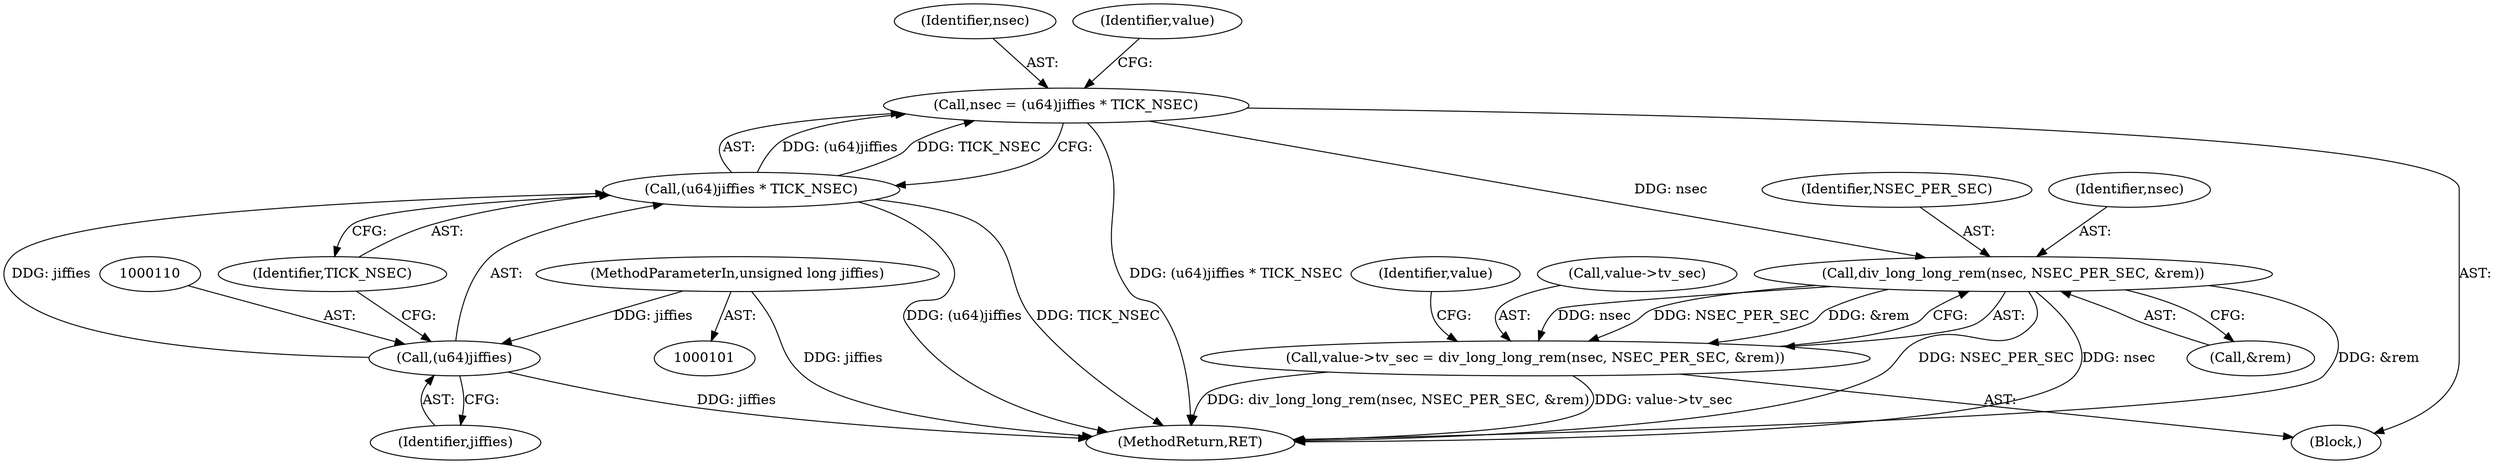 digraph "1_linux_f8bd2258e2d520dff28c855658bd24bdafb5102d@del" {
"1000118" [label="(Call,div_long_long_rem(nsec, NSEC_PER_SEC, &rem))"];
"1000106" [label="(Call,nsec = (u64)jiffies * TICK_NSEC)"];
"1000108" [label="(Call,(u64)jiffies * TICK_NSEC)"];
"1000109" [label="(Call,(u64)jiffies)"];
"1000102" [label="(MethodParameterIn,unsigned long jiffies)"];
"1000114" [label="(Call,value->tv_sec = div_long_long_rem(nsec, NSEC_PER_SEC, &rem))"];
"1000112" [label="(Identifier,TICK_NSEC)"];
"1000130" [label="(MethodReturn,RET)"];
"1000106" [label="(Call,nsec = (u64)jiffies * TICK_NSEC)"];
"1000125" [label="(Identifier,value)"];
"1000104" [label="(Block,)"];
"1000114" [label="(Call,value->tv_sec = div_long_long_rem(nsec, NSEC_PER_SEC, &rem))"];
"1000107" [label="(Identifier,nsec)"];
"1000120" [label="(Identifier,NSEC_PER_SEC)"];
"1000102" [label="(MethodParameterIn,unsigned long jiffies)"];
"1000121" [label="(Call,&rem)"];
"1000111" [label="(Identifier,jiffies)"];
"1000115" [label="(Call,value->tv_sec)"];
"1000118" [label="(Call,div_long_long_rem(nsec, NSEC_PER_SEC, &rem))"];
"1000109" [label="(Call,(u64)jiffies)"];
"1000119" [label="(Identifier,nsec)"];
"1000116" [label="(Identifier,value)"];
"1000108" [label="(Call,(u64)jiffies * TICK_NSEC)"];
"1000118" -> "1000114"  [label="AST: "];
"1000118" -> "1000121"  [label="CFG: "];
"1000119" -> "1000118"  [label="AST: "];
"1000120" -> "1000118"  [label="AST: "];
"1000121" -> "1000118"  [label="AST: "];
"1000114" -> "1000118"  [label="CFG: "];
"1000118" -> "1000130"  [label="DDG: NSEC_PER_SEC"];
"1000118" -> "1000130"  [label="DDG: nsec"];
"1000118" -> "1000130"  [label="DDG: &rem"];
"1000118" -> "1000114"  [label="DDG: nsec"];
"1000118" -> "1000114"  [label="DDG: NSEC_PER_SEC"];
"1000118" -> "1000114"  [label="DDG: &rem"];
"1000106" -> "1000118"  [label="DDG: nsec"];
"1000106" -> "1000104"  [label="AST: "];
"1000106" -> "1000108"  [label="CFG: "];
"1000107" -> "1000106"  [label="AST: "];
"1000108" -> "1000106"  [label="AST: "];
"1000116" -> "1000106"  [label="CFG: "];
"1000106" -> "1000130"  [label="DDG: (u64)jiffies * TICK_NSEC"];
"1000108" -> "1000106"  [label="DDG: (u64)jiffies"];
"1000108" -> "1000106"  [label="DDG: TICK_NSEC"];
"1000108" -> "1000112"  [label="CFG: "];
"1000109" -> "1000108"  [label="AST: "];
"1000112" -> "1000108"  [label="AST: "];
"1000108" -> "1000130"  [label="DDG: TICK_NSEC"];
"1000108" -> "1000130"  [label="DDG: (u64)jiffies"];
"1000109" -> "1000108"  [label="DDG: jiffies"];
"1000109" -> "1000111"  [label="CFG: "];
"1000110" -> "1000109"  [label="AST: "];
"1000111" -> "1000109"  [label="AST: "];
"1000112" -> "1000109"  [label="CFG: "];
"1000109" -> "1000130"  [label="DDG: jiffies"];
"1000102" -> "1000109"  [label="DDG: jiffies"];
"1000102" -> "1000101"  [label="AST: "];
"1000102" -> "1000130"  [label="DDG: jiffies"];
"1000114" -> "1000104"  [label="AST: "];
"1000115" -> "1000114"  [label="AST: "];
"1000125" -> "1000114"  [label="CFG: "];
"1000114" -> "1000130"  [label="DDG: div_long_long_rem(nsec, NSEC_PER_SEC, &rem)"];
"1000114" -> "1000130"  [label="DDG: value->tv_sec"];
}
